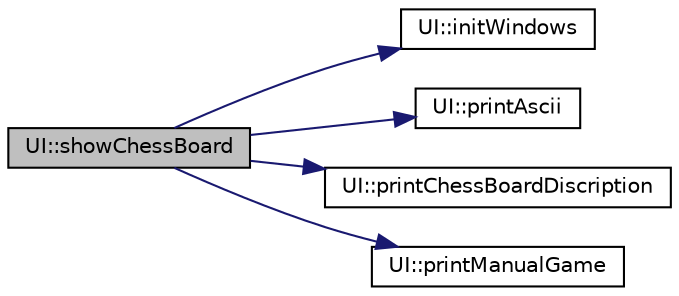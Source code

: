 digraph "UI::showChessBoard"
{
 // LATEX_PDF_SIZE
  edge [fontname="Helvetica",fontsize="10",labelfontname="Helvetica",labelfontsize="10"];
  node [fontname="Helvetica",fontsize="10",shape=record];
  rankdir="LR";
  Node1 [label="UI::showChessBoard",height=0.2,width=0.4,color="black", fillcolor="grey75", style="filled", fontcolor="black",tooltip=" "];
  Node1 -> Node2 [color="midnightblue",fontsize="10",style="solid",fontname="Helvetica"];
  Node2 [label="UI::initWindows",height=0.2,width=0.4,color="black", fillcolor="white", style="filled",URL="$classUI.html#affb6205262e6a46ab065ce4d83d58eb5",tooltip=" "];
  Node1 -> Node3 [color="midnightblue",fontsize="10",style="solid",fontname="Helvetica"];
  Node3 [label="UI::printAscii",height=0.2,width=0.4,color="black", fillcolor="white", style="filled",URL="$classUI.html#a03b1cbcf05753d7e968250c147c53e62",tooltip=" "];
  Node1 -> Node4 [color="midnightblue",fontsize="10",style="solid",fontname="Helvetica"];
  Node4 [label="UI::printChessBoardDiscription",height=0.2,width=0.4,color="black", fillcolor="white", style="filled",URL="$classUI.html#a1ee228aaad39c79576f902413cc3c81f",tooltip=" "];
  Node1 -> Node5 [color="midnightblue",fontsize="10",style="solid",fontname="Helvetica"];
  Node5 [label="UI::printManualGame",height=0.2,width=0.4,color="black", fillcolor="white", style="filled",URL="$classUI.html#adac3eecbd06f0a269c205c1b09bba3e1",tooltip=" "];
}

